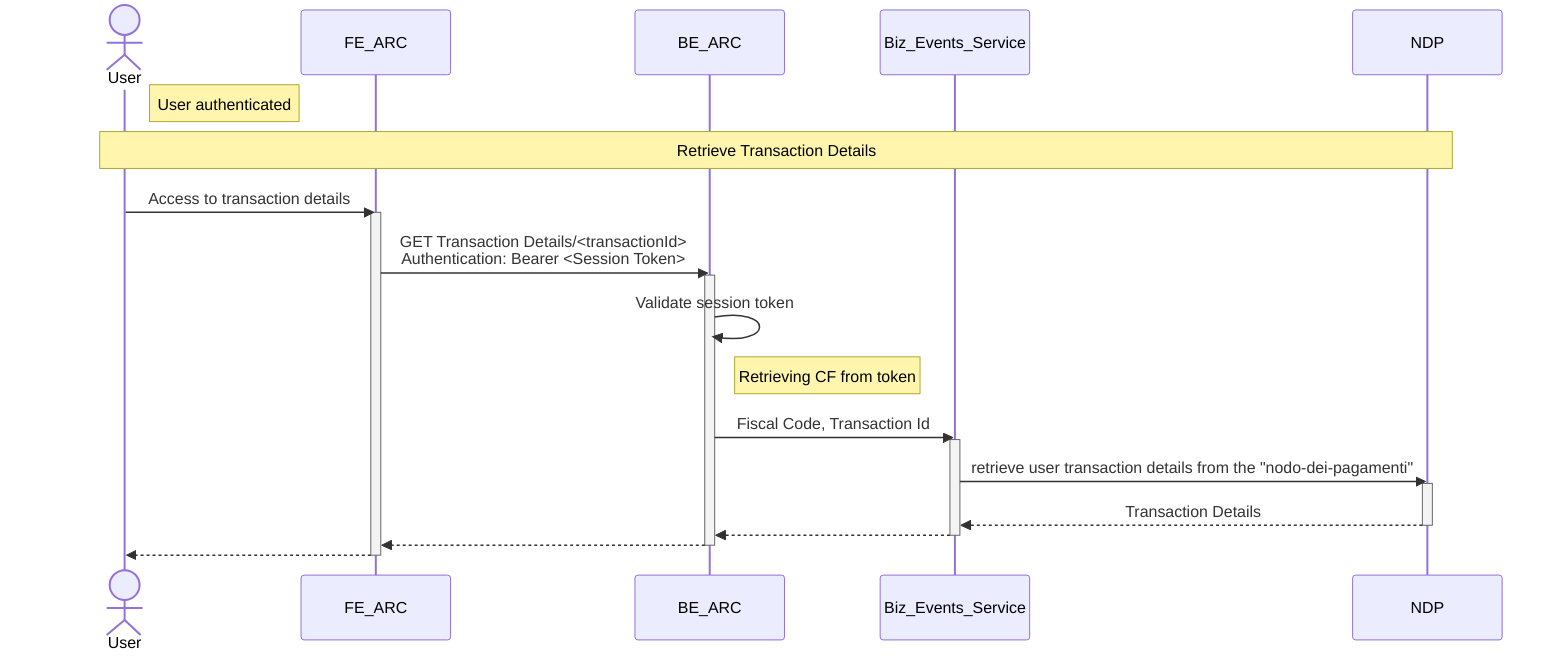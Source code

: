 sequenceDiagram
actor User
participant FE_ARC
participant BE_ARC
participant Biz_Events_Service
participant NDP

note right of User: User authenticated
note over User, NDP : Retrieve Transaction Details
    User ->> FE_ARC : Access to transaction details
    activate FE_ARC
        FE_ARC ->> BE_ARC : GET Transaction Details/<transactionId> <br> Authentication: Bearer <Session Token>
        activate BE_ARC
            BE_ARC ->> BE_ARC : Validate session token
            note right of BE_ARC : Retrieving CF from token
            BE_ARC ->> Biz_Events_Service : Fiscal Code, Transaction Id
            activate Biz_Events_Service
                Biz_Events_Service ->> NDP : retrieve user transaction details from the "nodo-dei-pagamenti"
                activate NDP
                    NDP -->> Biz_Events_Service : Transaction Details
                deactivate NDP
                Biz_Events_Service -->> BE_ARC : #
            deactivate Biz_Events_Service
            BE_ARC -->> FE_ARC : #
        deactivate BE_ARC
    FE_ARC  -->> User : #
    deactivate FE_ARC